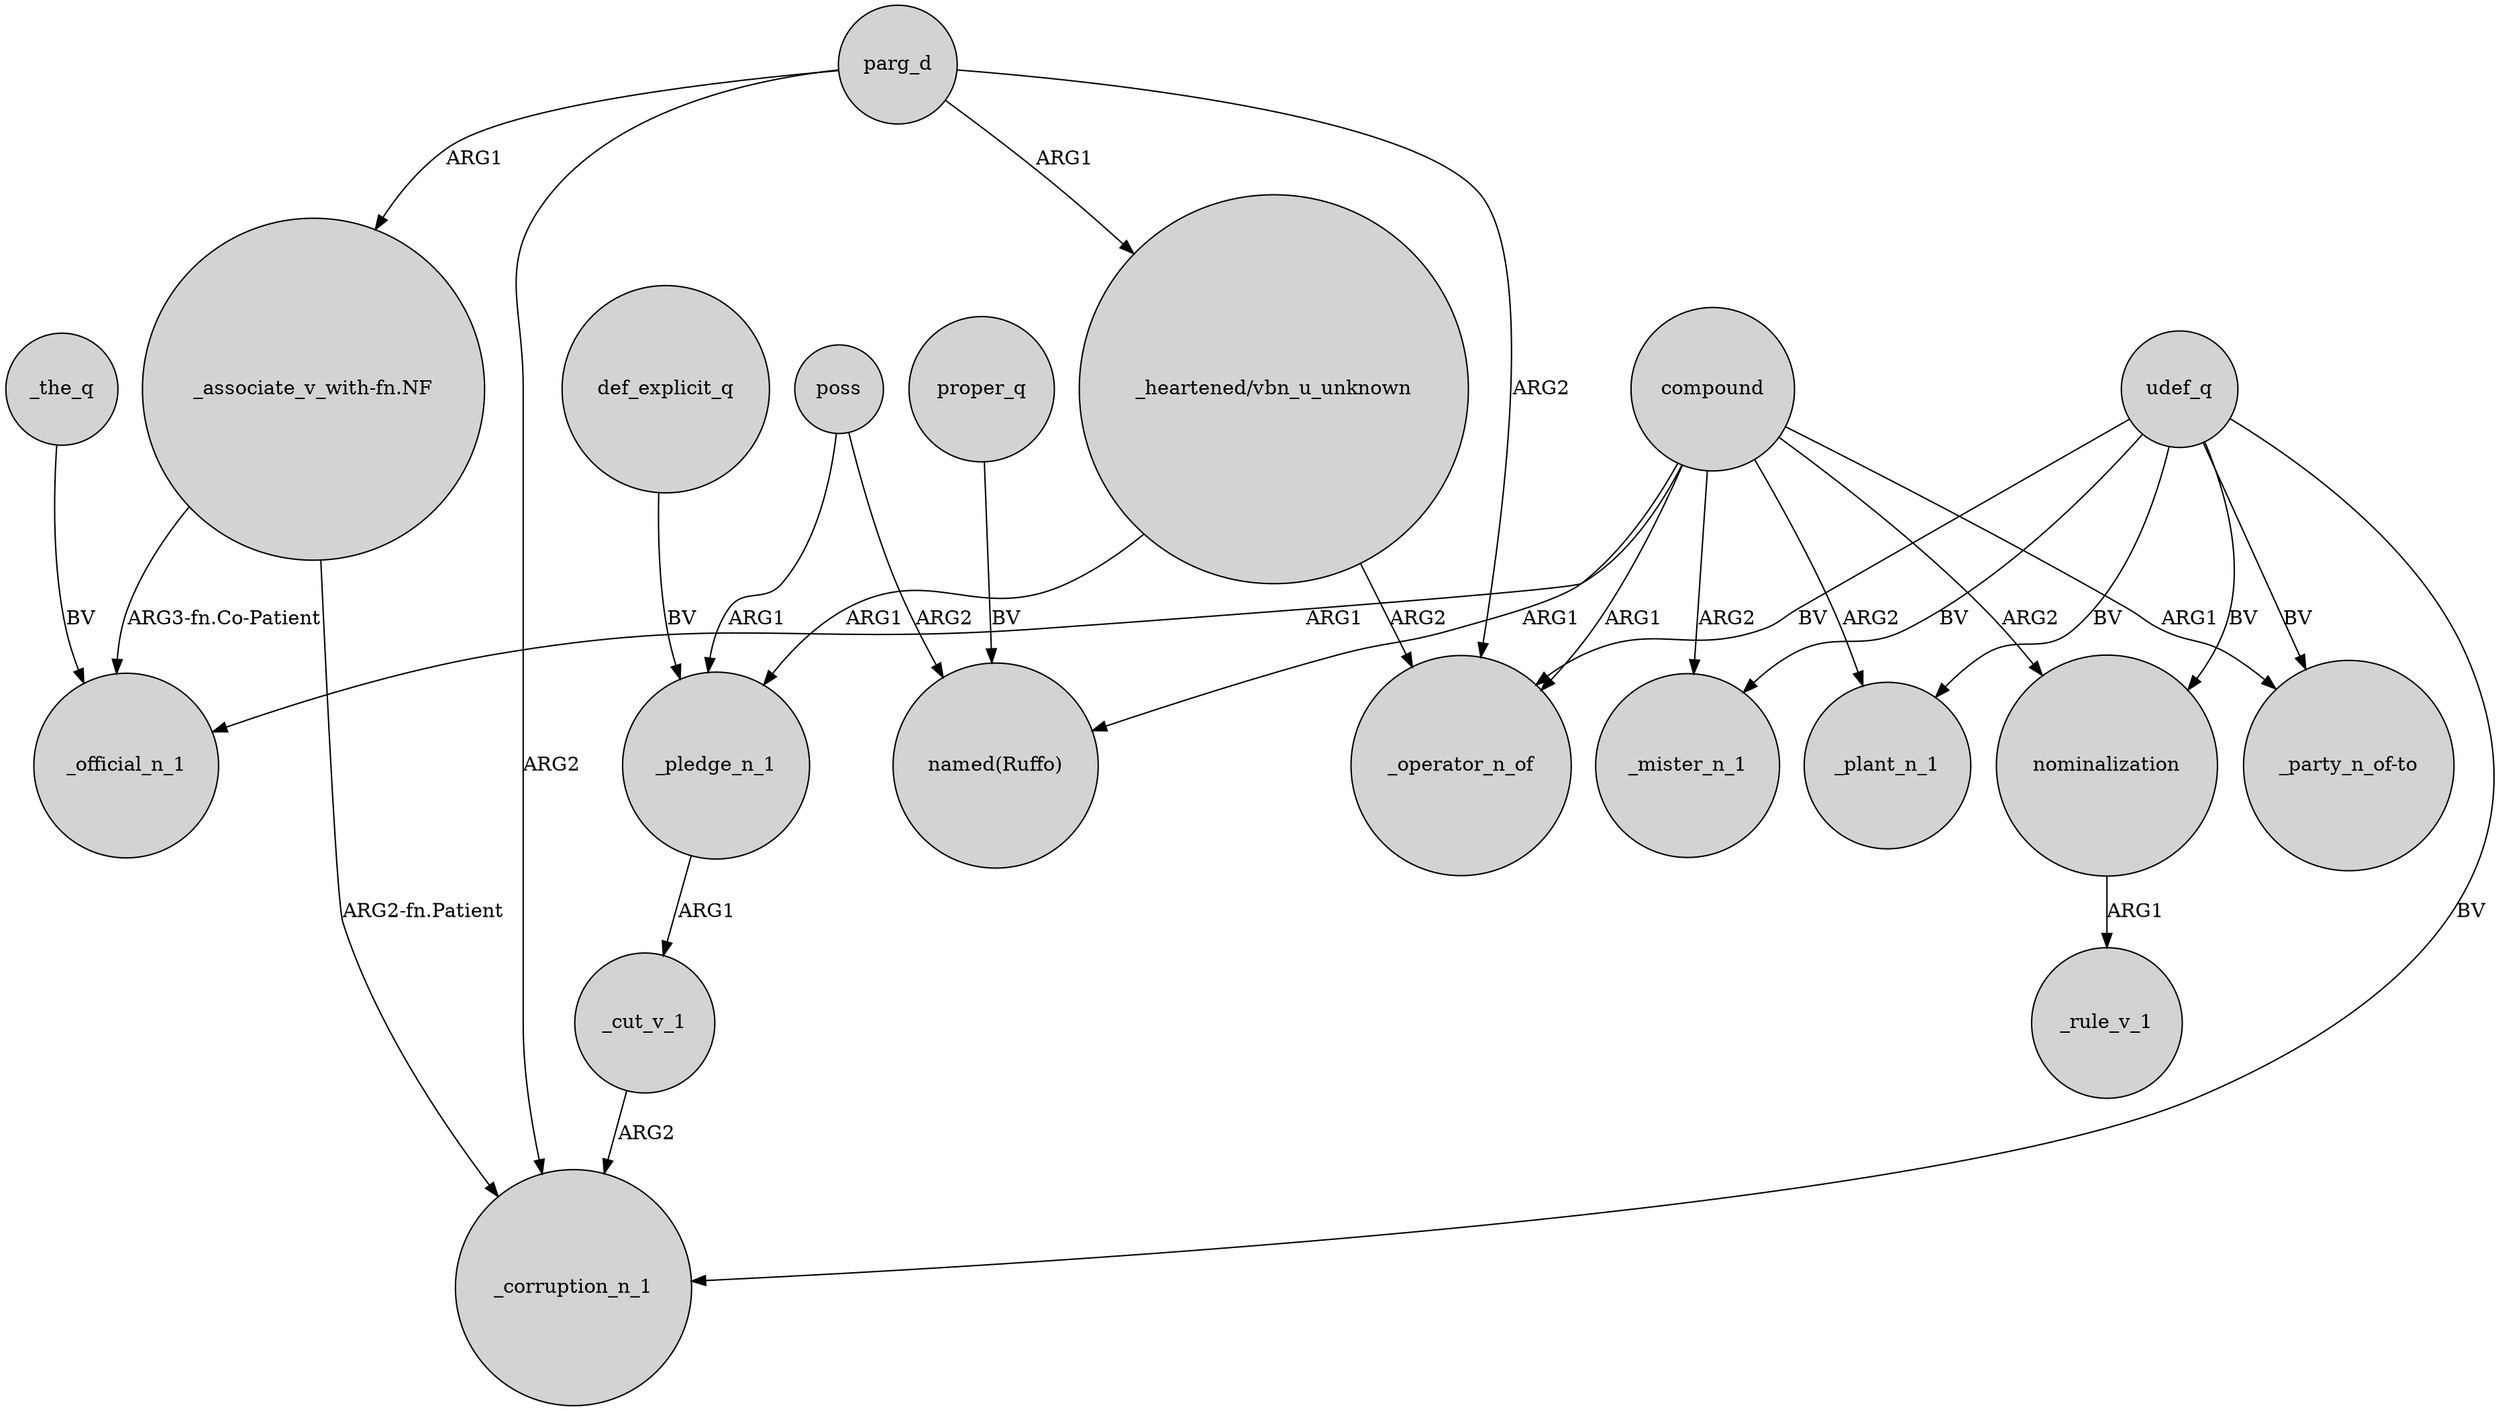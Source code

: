 digraph {
	node [shape=circle style=filled]
	_the_q -> _official_n_1 [label=BV]
	parg_d -> "_associate_v_with-fn.NF" [label=ARG1]
	compound -> "named(Ruffo)" [label=ARG1]
	compound -> _mister_n_1 [label=ARG2]
	nominalization -> _rule_v_1 [label=ARG1]
	_cut_v_1 -> _corruption_n_1 [label=ARG2]
	udef_q -> "_party_n_of-to" [label=BV]
	udef_q -> _mister_n_1 [label=BV]
	compound -> nominalization [label=ARG2]
	parg_d -> _corruption_n_1 [label=ARG2]
	"_associate_v_with-fn.NF" -> _official_n_1 [label="ARG3-fn.Co-Patient"]
	"_heartened/vbn_u_unknown" -> _operator_n_of [label=ARG2]
	parg_d -> _operator_n_of [label=ARG2]
	compound -> _plant_n_1 [label=ARG2]
	def_explicit_q -> _pledge_n_1 [label=BV]
	"_associate_v_with-fn.NF" -> _corruption_n_1 [label="ARG2-fn.Patient"]
	udef_q -> _operator_n_of [label=BV]
	udef_q -> _plant_n_1 [label=BV]
	compound -> _operator_n_of [label=ARG1]
	proper_q -> "named(Ruffo)" [label=BV]
	udef_q -> nominalization [label=BV]
	parg_d -> "_heartened/vbn_u_unknown" [label=ARG1]
	compound -> _official_n_1 [label=ARG1]
	poss -> _pledge_n_1 [label=ARG1]
	udef_q -> _corruption_n_1 [label=BV]
	"_heartened/vbn_u_unknown" -> _pledge_n_1 [label=ARG1]
	poss -> "named(Ruffo)" [label=ARG2]
	_pledge_n_1 -> _cut_v_1 [label=ARG1]
	compound -> "_party_n_of-to" [label=ARG1]
}
